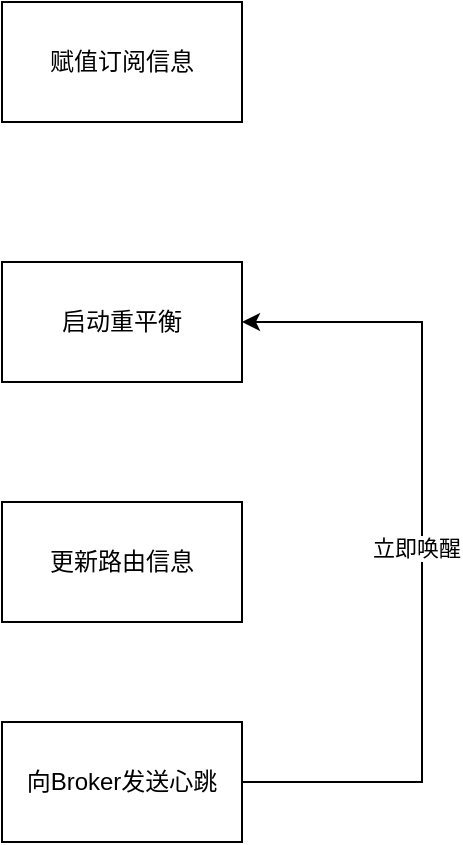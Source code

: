 <mxfile version="21.5.2" type="github">
  <diagram name="第 1 页" id="V4pFqVaF3Z6AIUGnJDuK">
    <mxGraphModel dx="899" dy="655" grid="1" gridSize="10" guides="1" tooltips="1" connect="1" arrows="1" fold="1" page="1" pageScale="1" pageWidth="827" pageHeight="1169" math="0" shadow="0">
      <root>
        <mxCell id="0" />
        <mxCell id="1" parent="0" />
        <mxCell id="aus9-SElf8DxYrUYnped-1" value="赋值订阅信息" style="rounded=0;whiteSpace=wrap;html=1;" vertex="1" parent="1">
          <mxGeometry x="230" y="150" width="120" height="60" as="geometry" />
        </mxCell>
        <mxCell id="aus9-SElf8DxYrUYnped-2" value="启动重平衡" style="rounded=0;whiteSpace=wrap;html=1;" vertex="1" parent="1">
          <mxGeometry x="230" y="280" width="120" height="60" as="geometry" />
        </mxCell>
        <mxCell id="aus9-SElf8DxYrUYnped-3" value="更新路由信息" style="rounded=0;whiteSpace=wrap;html=1;" vertex="1" parent="1">
          <mxGeometry x="230" y="400" width="120" height="60" as="geometry" />
        </mxCell>
        <mxCell id="aus9-SElf8DxYrUYnped-5" style="edgeStyle=orthogonalEdgeStyle;rounded=0;orthogonalLoop=1;jettySize=auto;html=1;exitX=1;exitY=0.5;exitDx=0;exitDy=0;entryX=1;entryY=0.5;entryDx=0;entryDy=0;" edge="1" parent="1" source="aus9-SElf8DxYrUYnped-4" target="aus9-SElf8DxYrUYnped-2">
          <mxGeometry relative="1" as="geometry">
            <Array as="points">
              <mxPoint x="440" y="540" />
              <mxPoint x="440" y="310" />
            </Array>
          </mxGeometry>
        </mxCell>
        <mxCell id="aus9-SElf8DxYrUYnped-6" value="立即唤醒" style="edgeLabel;html=1;align=center;verticalAlign=middle;resizable=0;points=[];" vertex="1" connectable="0" parent="aus9-SElf8DxYrUYnped-5">
          <mxGeometry x="0.01" y="3" relative="1" as="geometry">
            <mxPoint as="offset" />
          </mxGeometry>
        </mxCell>
        <mxCell id="aus9-SElf8DxYrUYnped-4" value="向Broker发送心跳" style="rounded=0;whiteSpace=wrap;html=1;" vertex="1" parent="1">
          <mxGeometry x="230" y="510" width="120" height="60" as="geometry" />
        </mxCell>
      </root>
    </mxGraphModel>
  </diagram>
</mxfile>
